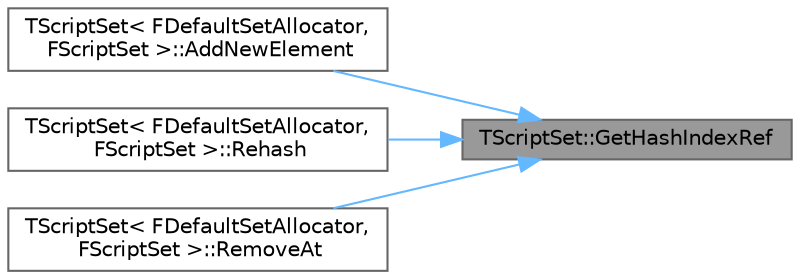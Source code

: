 digraph "TScriptSet::GetHashIndexRef"
{
 // INTERACTIVE_SVG=YES
 // LATEX_PDF_SIZE
  bgcolor="transparent";
  edge [fontname=Helvetica,fontsize=10,labelfontname=Helvetica,labelfontsize=10];
  node [fontname=Helvetica,fontsize=10,shape=box,height=0.2,width=0.4];
  rankdir="RL";
  Node1 [id="Node000001",label="TScriptSet::GetHashIndexRef",height=0.2,width=0.4,color="gray40", fillcolor="grey60", style="filled", fontcolor="black",tooltip=" "];
  Node1 -> Node2 [id="edge1_Node000001_Node000002",dir="back",color="steelblue1",style="solid",tooltip=" "];
  Node2 [id="Node000002",label="TScriptSet\< FDefaultSetAllocator,\l FScriptSet \>::AddNewElement",height=0.2,width=0.4,color="grey40", fillcolor="white", style="filled",URL="$d8/d49/classTScriptSet.html#a8770e1ef2aee6cba142f2682b2911bf7",tooltip=" "];
  Node1 -> Node3 [id="edge2_Node000001_Node000003",dir="back",color="steelblue1",style="solid",tooltip=" "];
  Node3 [id="Node000003",label="TScriptSet\< FDefaultSetAllocator,\l FScriptSet \>::Rehash",height=0.2,width=0.4,color="grey40", fillcolor="white", style="filled",URL="$d8/d49/classTScriptSet.html#a7c9453550077b170fa8dde5607a26467",tooltip=" "];
  Node1 -> Node4 [id="edge3_Node000001_Node000004",dir="back",color="steelblue1",style="solid",tooltip=" "];
  Node4 [id="Node000004",label="TScriptSet\< FDefaultSetAllocator,\l FScriptSet \>::RemoveAt",height=0.2,width=0.4,color="grey40", fillcolor="white", style="filled",URL="$d8/d49/classTScriptSet.html#a200ae8e74720a8412e8df2cde790f2c1",tooltip=" "];
}
